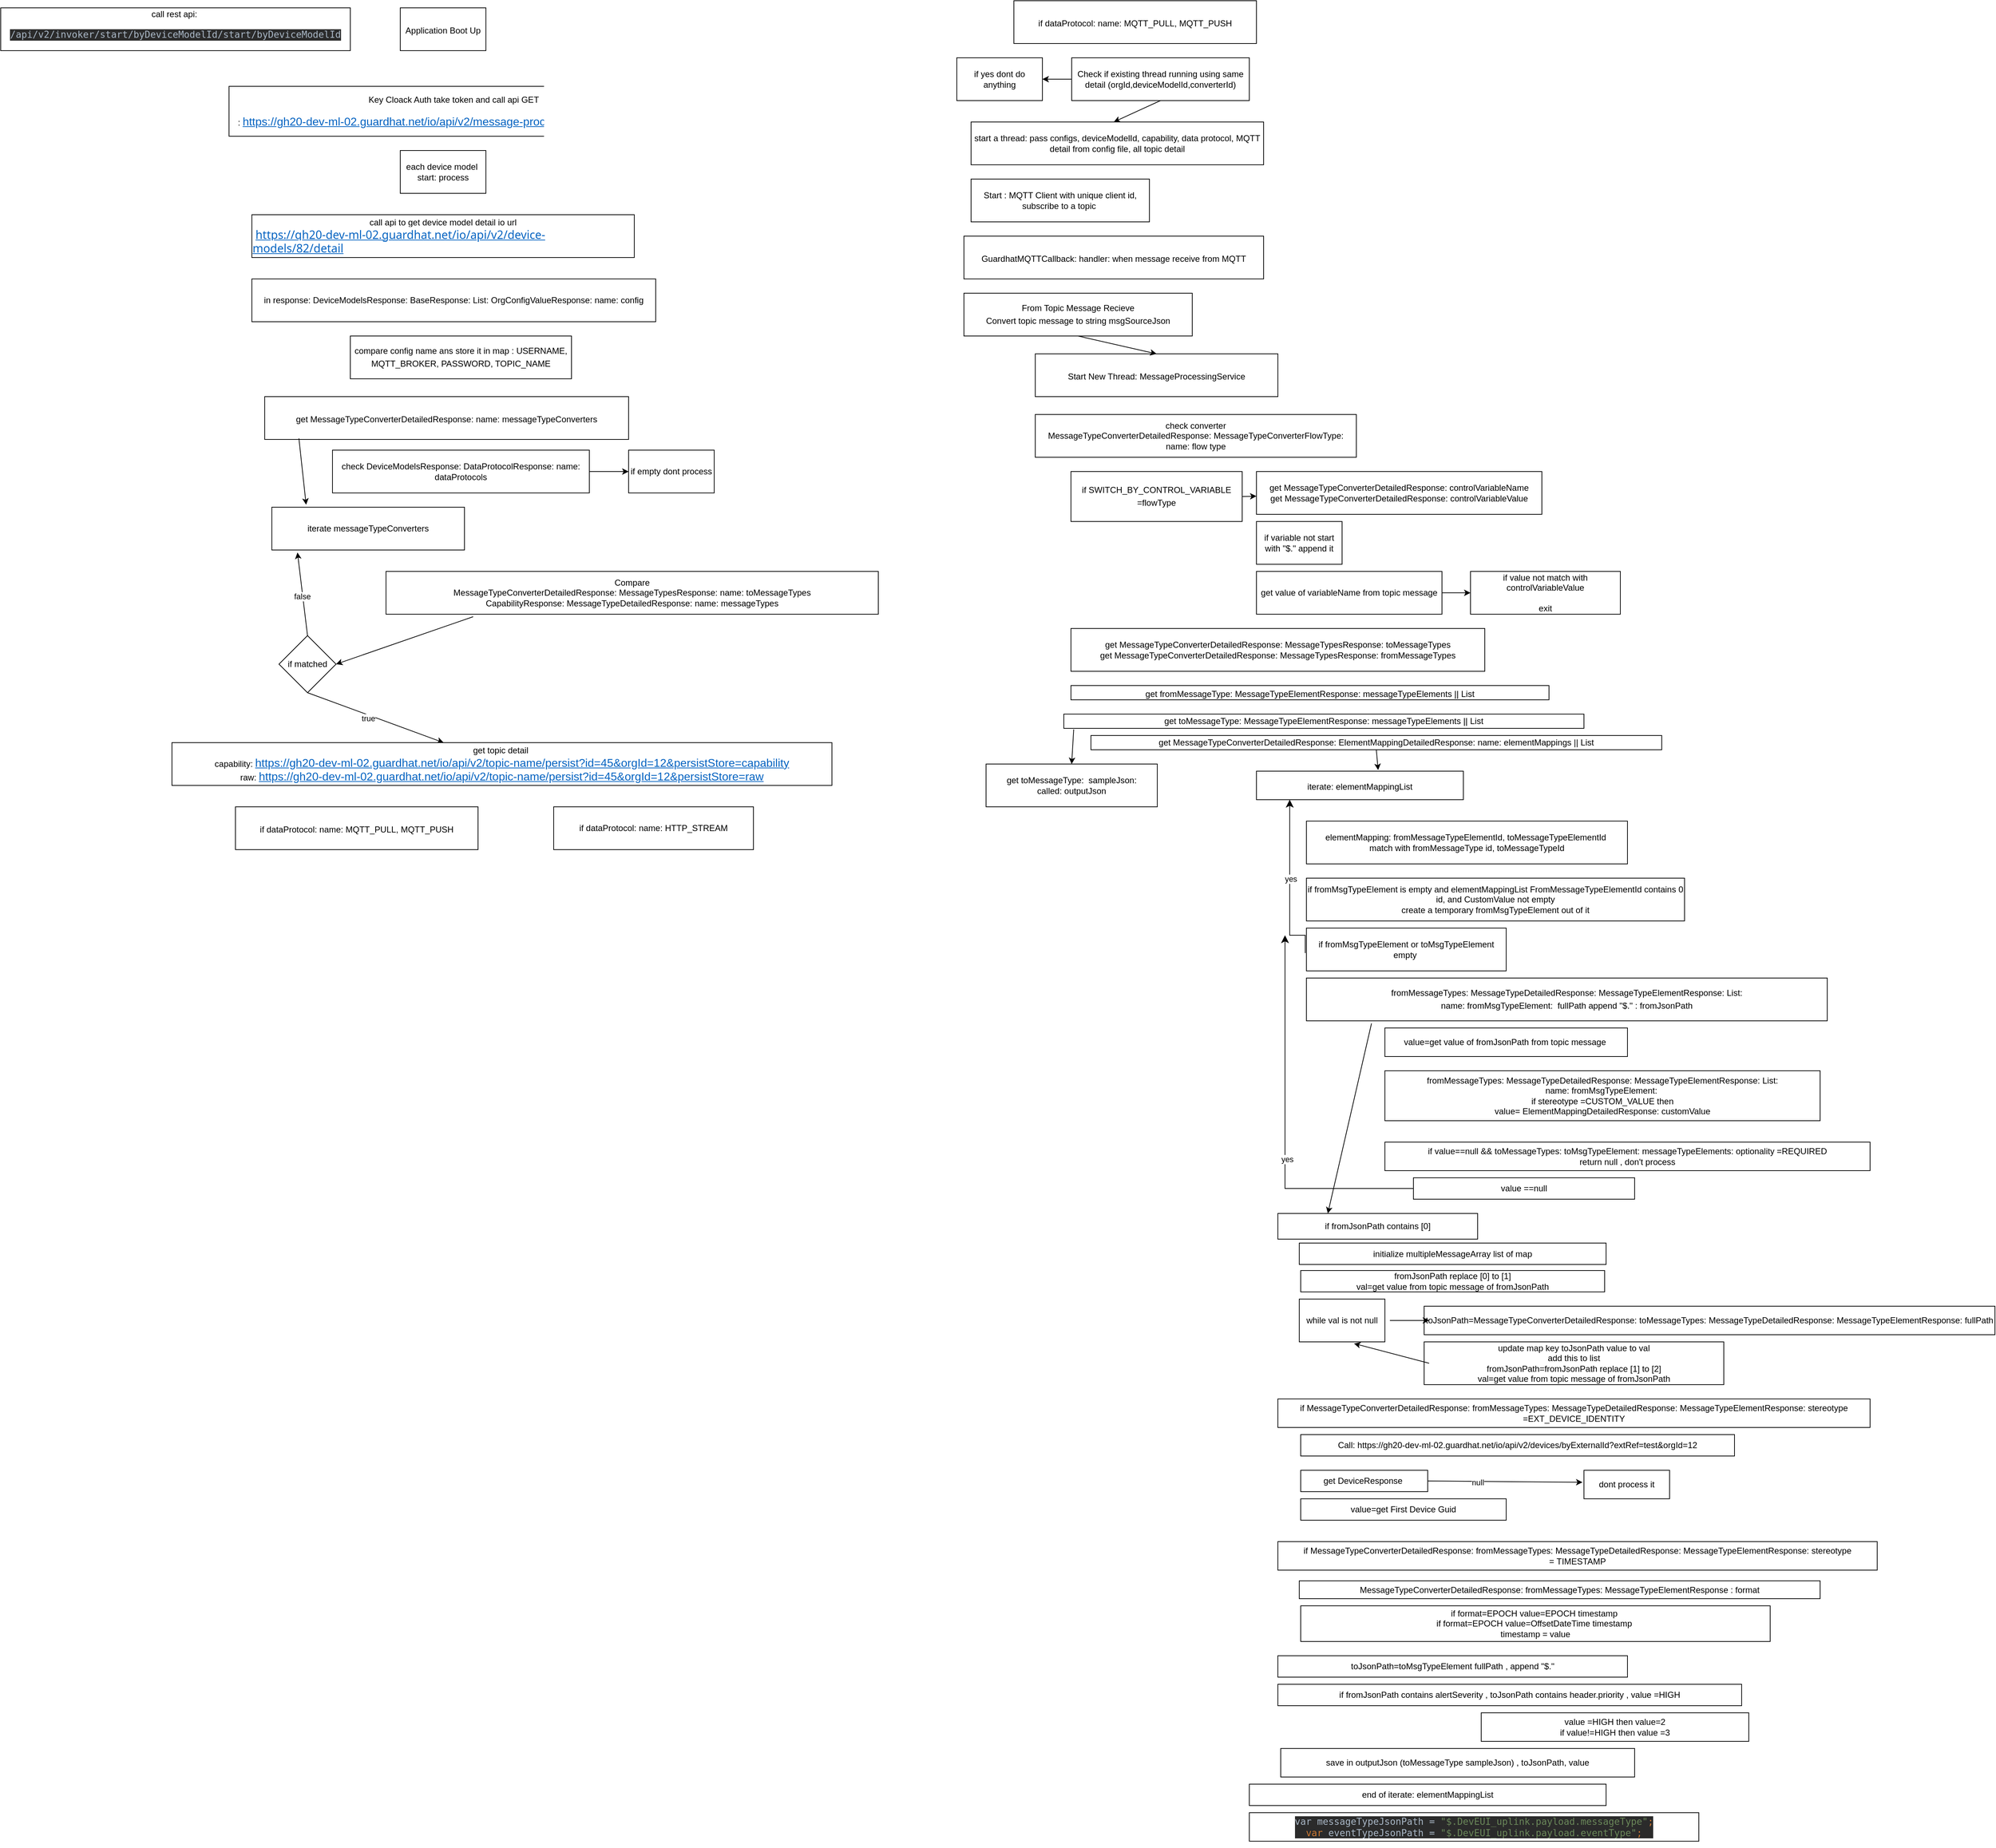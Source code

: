 <mxfile version="23.1.1" type="github">
  <diagram name="Page-1" id="rc2w1ViO4SwAH4gsUvoJ">
    <mxGraphModel dx="1739" dy="444" grid="1" gridSize="10" guides="1" tooltips="1" connect="1" arrows="1" fold="1" page="1" pageScale="1" pageWidth="827" pageHeight="1169" math="0" shadow="0">
      <root>
        <mxCell id="0" />
        <mxCell id="1" parent="0" />
        <mxCell id="ei1pIP2o1uee5ukMiUAw-1" value="Application Boot Up&lt;span style=&quot;font-size: medium; text-align: start;&quot;&gt;&lt;/span&gt;" style="rounded=0;whiteSpace=wrap;html=1;" parent="1" vertex="1">
          <mxGeometry x="300" y="10" width="120" height="60" as="geometry" />
        </mxCell>
        <mxCell id="ei1pIP2o1uee5ukMiUAw-2" value="Key Cloack Auth take token and call api GET&lt;br&gt;&lt;br&gt;: &lt;span style=&quot;text-align: start; font-size: 12pt; font-family: Calibri, sans-serif;&quot;&gt;&lt;a style=&quot;color: rgb(5, 99, 193);&quot; href=&quot;https://gh20-dev-ml-02.guardhat.net/io/api/v2/message-processing/org-device-model&quot;&gt;&lt;span lang=&quot;EN-US&quot;&gt;https://gh20-dev-ml-02.guardhat.net/io/api/v2/message-processing/org-device-model&lt;/span&gt;&lt;/a&gt;&lt;/span&gt;&lt;span style=&quot;font-size: medium; text-align: start;&quot;&gt;&lt;/span&gt;" style="rounded=0;whiteSpace=wrap;html=1;" parent="1" vertex="1">
          <mxGeometry x="60" y="120" width="630" height="70" as="geometry" />
        </mxCell>
        <mxCell id="ei1pIP2o1uee5ukMiUAw-3" value="each device model&amp;nbsp;&lt;br&gt;start: process" style="rounded=0;whiteSpace=wrap;html=1;" parent="1" vertex="1">
          <mxGeometry x="300" y="210" width="120" height="60" as="geometry" />
        </mxCell>
        <mxCell id="ei1pIP2o1uee5ukMiUAw-4" value="call api to get device model detail&amp;nbsp;io url&lt;p style=&quot;margin: 0cm; font-size: 12pt; font-family: Calibri, sans-serif; text-align: start;&quot; class=&quot;MsoNormal&quot;&gt;&lt;span style=&quot;font-family: &amp;quot;Segoe UI&amp;quot;, sans-serif; color: rgb(33, 37, 41); background: white;&quot;&gt;&amp;nbsp;&lt;/span&gt;&lt;a style=&quot;color: rgb(5, 99, 193);&quot; href=&quot;https://gh20-dev-ml-02.guardhat.net/io/api/v2/device-models/82/detail&quot;&gt;&lt;span style=&quot;font-family: &amp;quot;Segoe UI&amp;quot;, sans-serif; background: white;&quot;&gt;https://gh20-dev-ml-02.guardhat.net/io/api/v2/device-models/82/detail&lt;/span&gt;&lt;/a&gt;&lt;span style=&quot;font-family: &amp;quot;Segoe UI&amp;quot;, sans-serif; color: rgb(33, 37, 41); background: white;&quot;&gt;&lt;/span&gt;&lt;/p&gt;&lt;span style=&quot;text-align: start; font-size: 12pt; font-family: Calibri, sans-serif;&quot;&gt;&lt;/span&gt;&lt;span style=&quot;text-align: start; font-size: 12pt; font-family: Calibri, sans-serif;&quot;&gt;&lt;/span&gt;&lt;span style=&quot;font-size: medium; text-align: start;&quot;&gt;&lt;/span&gt;&lt;span style=&quot;font-size: medium; text-align: start;&quot;&gt;&lt;/span&gt;" style="rounded=0;whiteSpace=wrap;html=1;" parent="1" vertex="1">
          <mxGeometry x="92" y="300" width="536" height="60" as="geometry" />
        </mxCell>
        <mxCell id="ei1pIP2o1uee5ukMiUAw-5" value="in response:&amp;nbsp;DeviceModelsResponse:&amp;nbsp;BaseResponse: List: OrgConfigValueResponse: name: config" style="rounded=0;whiteSpace=wrap;html=1;" parent="1" vertex="1">
          <mxGeometry x="92" y="390" width="566" height="60" as="geometry" />
        </mxCell>
        <mxCell id="ei1pIP2o1uee5ukMiUAw-6" value="compare config name ans store it in map :&amp;nbsp;USERNAME, MQTT_BROKER, PASSWORD, TOPIC_NAME&lt;span style=&quot;font-size: medium; text-align: start;&quot;&gt;&lt;/span&gt;" style="rounded=0;whiteSpace=wrap;html=1;" parent="1" vertex="1">
          <mxGeometry x="230" y="470" width="310" height="60" as="geometry" />
        </mxCell>
        <mxCell id="ei1pIP2o1uee5ukMiUAw-7" value="get&amp;nbsp;MessageTypeConverterDetailedResponse: name: messageTypeConverters&lt;span style=&quot;font-size: medium; text-align: start;&quot;&gt;&lt;/span&gt;" style="rounded=0;whiteSpace=wrap;html=1;" parent="1" vertex="1">
          <mxGeometry x="110" y="555" width="510" height="60" as="geometry" />
        </mxCell>
        <mxCell id="ei1pIP2o1uee5ukMiUAw-8" value="check&amp;nbsp;DeviceModelsResponse:&amp;nbsp;DataProtocolResponse: name: dataProtocols" style="rounded=0;whiteSpace=wrap;html=1;" parent="1" vertex="1">
          <mxGeometry x="205" y="630" width="360" height="60" as="geometry" />
        </mxCell>
        <mxCell id="ei1pIP2o1uee5ukMiUAw-9" value="if empty dont process" style="rounded=0;whiteSpace=wrap;html=1;" parent="1" vertex="1">
          <mxGeometry x="620" y="630" width="120" height="60" as="geometry" />
        </mxCell>
        <mxCell id="ei1pIP2o1uee5ukMiUAw-10" value="" style="endArrow=classic;html=1;rounded=0;exitX=1;exitY=0.5;exitDx=0;exitDy=0;" parent="1" source="ei1pIP2o1uee5ukMiUAw-8" target="ei1pIP2o1uee5ukMiUAw-9" edge="1">
          <mxGeometry width="50" height="50" relative="1" as="geometry">
            <mxPoint x="390" y="700" as="sourcePoint" />
            <mxPoint x="440" y="650" as="targetPoint" />
          </mxGeometry>
        </mxCell>
        <mxCell id="ei1pIP2o1uee5ukMiUAw-11" value="iterate messageTypeConverters" style="rounded=0;whiteSpace=wrap;html=1;" parent="1" vertex="1">
          <mxGeometry x="120" y="710" width="270" height="60" as="geometry" />
        </mxCell>
        <mxCell id="ei1pIP2o1uee5ukMiUAw-12" value="" style="endArrow=classic;html=1;rounded=0;entryX=0.178;entryY=-0.058;entryDx=0;entryDy=0;exitX=0.094;exitY=0.975;exitDx=0;exitDy=0;entryPerimeter=0;exitPerimeter=0;" parent="1" source="ei1pIP2o1uee5ukMiUAw-7" target="ei1pIP2o1uee5ukMiUAw-11" edge="1">
          <mxGeometry width="50" height="50" relative="1" as="geometry">
            <mxPoint x="390" y="840" as="sourcePoint" />
            <mxPoint x="440" y="790" as="targetPoint" />
            <Array as="points" />
          </mxGeometry>
        </mxCell>
        <mxCell id="ei1pIP2o1uee5ukMiUAw-13" value="Compare &lt;br&gt;MessageTypeConverterDetailedResponse:&amp;nbsp;MessageTypesResponse: name: toMessageTypes&lt;br&gt;CapabilityResponse:&amp;nbsp;MessageTypeDetailedResponse: name:&amp;nbsp;messageTypes" style="rounded=0;whiteSpace=wrap;html=1;" parent="1" vertex="1">
          <mxGeometry x="280" y="800" width="690" height="60" as="geometry" />
        </mxCell>
        <mxCell id="ei1pIP2o1uee5ukMiUAw-16" value="if matched" style="rhombus;whiteSpace=wrap;html=1;" parent="1" vertex="1">
          <mxGeometry x="130" y="890" width="80" height="80" as="geometry" />
        </mxCell>
        <mxCell id="ei1pIP2o1uee5ukMiUAw-17" value="" style="endArrow=classic;html=1;rounded=0;entryX=1;entryY=0.5;entryDx=0;entryDy=0;exitX=0.177;exitY=1.058;exitDx=0;exitDy=0;exitPerimeter=0;" parent="1" source="ei1pIP2o1uee5ukMiUAw-13" target="ei1pIP2o1uee5ukMiUAw-16" edge="1">
          <mxGeometry width="50" height="50" relative="1" as="geometry">
            <mxPoint x="390" y="980" as="sourcePoint" />
            <mxPoint x="440" y="930" as="targetPoint" />
          </mxGeometry>
        </mxCell>
        <mxCell id="ei1pIP2o1uee5ukMiUAw-18" value="" style="endArrow=classic;html=1;rounded=0;exitX=0.5;exitY=1;exitDx=0;exitDy=0;" parent="1" source="ei1pIP2o1uee5ukMiUAw-16" target="ei1pIP2o1uee5ukMiUAw-22" edge="1">
          <mxGeometry width="50" height="50" relative="1" as="geometry">
            <mxPoint x="390" y="980" as="sourcePoint" />
            <mxPoint x="320" y="990" as="targetPoint" />
          </mxGeometry>
        </mxCell>
        <mxCell id="ei1pIP2o1uee5ukMiUAw-21" value="true" style="edgeLabel;html=1;align=center;verticalAlign=middle;resizable=0;points=[];" parent="ei1pIP2o1uee5ukMiUAw-18" vertex="1" connectable="0">
          <mxGeometry x="-0.1" y="-4" relative="1" as="geometry">
            <mxPoint as="offset" />
          </mxGeometry>
        </mxCell>
        <mxCell id="ei1pIP2o1uee5ukMiUAw-19" value="" style="endArrow=classic;html=1;rounded=0;entryX=0.133;entryY=1.058;entryDx=0;entryDy=0;entryPerimeter=0;exitX=0.5;exitY=0;exitDx=0;exitDy=0;" parent="1" source="ei1pIP2o1uee5ukMiUAw-16" target="ei1pIP2o1uee5ukMiUAw-11" edge="1">
          <mxGeometry width="50" height="50" relative="1" as="geometry">
            <mxPoint x="170" y="880" as="sourcePoint" />
            <mxPoint x="440" y="930" as="targetPoint" />
          </mxGeometry>
        </mxCell>
        <mxCell id="ei1pIP2o1uee5ukMiUAw-20" value="false&amp;nbsp;" style="edgeLabel;html=1;align=center;verticalAlign=middle;resizable=0;points=[];" parent="ei1pIP2o1uee5ukMiUAw-19" vertex="1" connectable="0">
          <mxGeometry x="-0.047" relative="1" as="geometry">
            <mxPoint as="offset" />
          </mxGeometry>
        </mxCell>
        <mxCell id="ei1pIP2o1uee5ukMiUAw-22" value="get topic detail&amp;nbsp;&lt;br&gt;capability:&amp;nbsp;&lt;a style=&quot;font-family: Calibri, sans-serif; font-size: 12pt; text-align: start; background-color: initial; color: rgb(5, 99, 193);&quot; href=&quot;https://gh20-dev-ml-02.guardhat.net/io/api/v2/topic-name/persist?id=45&amp;amp;orgId=12&amp;amp;persistStore=capability&quot;&gt;https://gh20-dev-ml-02.guardhat.net/io/api/v2/topic-name/persist?id=45&amp;amp;orgId=12&amp;amp;persistStore=capability&lt;/a&gt;&lt;p style=&quot;margin: 0cm; font-size: 12pt; font-family: Calibri, sans-serif; text-align: start;&quot; class=&quot;MsoNormal&quot;&gt;&lt;span style=&quot;font-family: &amp;quot;Segoe UI&amp;quot;, sans-serif; color: rgb(33, 37, 41); background: white;&quot;&gt;&lt;/span&gt;&lt;/p&gt;raw:&amp;nbsp;&lt;a style=&quot;font-family: Calibri, sans-serif; font-size: 12pt; text-align: start; background-color: initial; color: rgb(5, 99, 193);&quot; href=&quot;https://gh20-dev-ml-02.guardhat.net/io/api/v2/topic-name/persist?id=45&amp;amp;orgId=12&amp;amp;persistStore=raw&quot;&gt;https://gh20-dev-ml-02.guardhat.net/io/api/v2/topic-name/persist?id=45&amp;amp;orgId=12&amp;amp;persistStore=raw&lt;/a&gt;&lt;p style=&quot;margin: 0cm; font-size: 12pt; font-family: Calibri, sans-serif; text-align: start;&quot; class=&quot;MsoNormal&quot;&gt;&lt;span style=&quot;font-family: &amp;quot;Segoe UI&amp;quot;, sans-serif; color: rgb(33, 37, 41); background: white;&quot;&gt;&lt;/span&gt;&lt;/p&gt;&lt;p style=&quot;margin: 0cm; font-size: 12pt; font-family: Calibri, sans-serif; text-align: start;&quot; class=&quot;MsoNormal&quot;&gt;&lt;span style=&quot;font-family: &amp;quot;Segoe UI&amp;quot;, sans-serif; color: rgb(33, 37, 41); background: white;&quot;&gt;&lt;/span&gt;&lt;/p&gt;" style="rounded=0;whiteSpace=wrap;html=1;" parent="1" vertex="1">
          <mxGeometry x="-20" y="1040" width="925" height="60" as="geometry" />
        </mxCell>
        <mxCell id="ei1pIP2o1uee5ukMiUAw-23" value="if&amp;nbsp;dataProtocol: name:&amp;nbsp;&lt;span style=&quot;font-size: medium; text-align: start;&quot;&gt;&lt;/span&gt;MQTT_PULL, MQTT_PUSH" style="rounded=0;whiteSpace=wrap;html=1;" parent="1" vertex="1">
          <mxGeometry x="69" y="1130" width="340" height="60" as="geometry" />
        </mxCell>
        <mxCell id="ei1pIP2o1uee5ukMiUAw-24" value="if&amp;nbsp;dataProtocol: name: HTTP_STREAM" style="rounded=0;whiteSpace=wrap;html=1;" parent="1" vertex="1">
          <mxGeometry x="515" y="1130" width="280" height="60" as="geometry" />
        </mxCell>
        <mxCell id="ei1pIP2o1uee5ukMiUAw-25" value="if&amp;nbsp;dataProtocol: name:&amp;nbsp;&lt;span style=&quot;font-size: medium; text-align: start;&quot;&gt;&lt;/span&gt;MQTT_PULL, MQTT_PUSH" style="rounded=0;whiteSpace=wrap;html=1;" parent="1" vertex="1">
          <mxGeometry x="1160" width="340" height="60" as="geometry" />
        </mxCell>
        <mxCell id="ei1pIP2o1uee5ukMiUAw-26" value="Check if existing thread running using same detail (orgId,deviceModelId,converterId)" style="rounded=0;whiteSpace=wrap;html=1;" parent="1" vertex="1">
          <mxGeometry x="1241" y="80" width="249" height="60" as="geometry" />
        </mxCell>
        <mxCell id="ei1pIP2o1uee5ukMiUAw-27" value="if yes dont do anything" style="rounded=0;whiteSpace=wrap;html=1;" parent="1" vertex="1">
          <mxGeometry x="1080" y="80" width="120" height="60" as="geometry" />
        </mxCell>
        <mxCell id="ei1pIP2o1uee5ukMiUAw-28" value="" style="endArrow=classic;html=1;rounded=0;entryX=1;entryY=0.5;entryDx=0;entryDy=0;" parent="1" source="ei1pIP2o1uee5ukMiUAw-26" target="ei1pIP2o1uee5ukMiUAw-27" edge="1">
          <mxGeometry width="50" height="50" relative="1" as="geometry">
            <mxPoint x="1040" y="230" as="sourcePoint" />
            <mxPoint x="1090" y="180" as="targetPoint" />
          </mxGeometry>
        </mxCell>
        <mxCell id="ei1pIP2o1uee5ukMiUAw-29" value="" style="endArrow=classic;html=1;rounded=0;exitX=0.5;exitY=1;exitDx=0;exitDy=0;" parent="1" source="ei1pIP2o1uee5ukMiUAw-26" edge="1">
          <mxGeometry width="50" height="50" relative="1" as="geometry">
            <mxPoint x="1040" y="230" as="sourcePoint" />
            <mxPoint x="1300" y="170" as="targetPoint" />
          </mxGeometry>
        </mxCell>
        <mxCell id="ei1pIP2o1uee5ukMiUAw-30" value="start a thread: pass configs, deviceModelId, capability, data protocol, MQTT detail from config file, all topic detail" style="rounded=0;whiteSpace=wrap;html=1;" parent="1" vertex="1">
          <mxGeometry x="1100" y="170" width="410" height="60" as="geometry" />
        </mxCell>
        <mxCell id="ei1pIP2o1uee5ukMiUAw-31" value="Start : MQTT Client with unique client id, subscribe to a topic&amp;nbsp;" style="rounded=0;whiteSpace=wrap;html=1;" parent="1" vertex="1">
          <mxGeometry x="1100" y="250" width="250" height="60" as="geometry" />
        </mxCell>
        <mxCell id="ei1pIP2o1uee5ukMiUAw-32" value="GuardhatMQTTCallback: handler: when message receive from MQTT&lt;span style=&quot;font-size: medium; text-align: start;&quot;&gt;&lt;/span&gt;" style="rounded=0;whiteSpace=wrap;html=1;" parent="1" vertex="1">
          <mxGeometry x="1090" y="330" width="420" height="60" as="geometry" />
        </mxCell>
        <mxCell id="ei1pIP2o1uee5ukMiUAw-33" value="From Topic Message Recieve&lt;br&gt;Convert topic message to string msgSourceJson&lt;span style=&quot;font-size: medium; text-align: start;&quot;&gt;&lt;/span&gt;" style="rounded=0;whiteSpace=wrap;html=1;" parent="1" vertex="1">
          <mxGeometry x="1090" y="410" width="320" height="60" as="geometry" />
        </mxCell>
        <mxCell id="ei1pIP2o1uee5ukMiUAw-34" value="Start New Thread:&amp;nbsp;MessageProcessingService&lt;span style=&quot;font-size: medium; text-align: start;&quot;&gt;&lt;/span&gt;" style="rounded=0;whiteSpace=wrap;html=1;" parent="1" vertex="1">
          <mxGeometry x="1190" y="495" width="340" height="60" as="geometry" />
        </mxCell>
        <mxCell id="ei1pIP2o1uee5ukMiUAw-35" value="" style="endArrow=classic;html=1;rounded=0;entryX=0.5;entryY=0;entryDx=0;entryDy=0;exitX=0.5;exitY=1;exitDx=0;exitDy=0;" parent="1" source="ei1pIP2o1uee5ukMiUAw-33" target="ei1pIP2o1uee5ukMiUAw-34" edge="1">
          <mxGeometry width="50" height="50" relative="1" as="geometry">
            <mxPoint x="1040" y="490" as="sourcePoint" />
            <mxPoint x="1090" y="440" as="targetPoint" />
          </mxGeometry>
        </mxCell>
        <mxCell id="ei1pIP2o1uee5ukMiUAw-36" value="check converter&lt;br&gt;MessageTypeConverterDetailedResponse:&amp;nbsp;MessageTypeConverterFlowType: name: flow type" style="rounded=0;whiteSpace=wrap;html=1;" parent="1" vertex="1">
          <mxGeometry x="1190" y="580" width="450" height="60" as="geometry" />
        </mxCell>
        <mxCell id="ei1pIP2o1uee5ukMiUAw-37" value="if&amp;nbsp;SWITCH_BY_CONTROL_VARIABLE&lt;br&gt;=flowType&lt;span style=&quot;font-size: medium; text-align: start;&quot;&gt;&lt;/span&gt;" style="rounded=0;whiteSpace=wrap;html=1;" parent="1" vertex="1">
          <mxGeometry x="1240" y="660" width="240" height="70" as="geometry" />
        </mxCell>
        <mxCell id="ei1pIP2o1uee5ukMiUAw-38" value="get MessageTypeConverterDetailedResponse:&amp;nbsp;controlVariableName&lt;br&gt;get MessageTypeConverterDetailedResponse:&amp;nbsp;controlVariableValue" style="rounded=0;whiteSpace=wrap;html=1;" parent="1" vertex="1">
          <mxGeometry x="1500" y="660" width="400" height="60" as="geometry" />
        </mxCell>
        <mxCell id="ei1pIP2o1uee5ukMiUAw-39" value="if variable not start with &quot;$.&quot; append it" style="rounded=0;whiteSpace=wrap;html=1;" parent="1" vertex="1">
          <mxGeometry x="1500" y="730" width="120" height="60" as="geometry" />
        </mxCell>
        <mxCell id="ei1pIP2o1uee5ukMiUAw-40" value="get value of&amp;nbsp;variableName from topic message" style="rounded=0;whiteSpace=wrap;html=1;" parent="1" vertex="1">
          <mxGeometry x="1500" y="800" width="260" height="60" as="geometry" />
        </mxCell>
        <mxCell id="ei1pIP2o1uee5ukMiUAw-41" value="if value not match with controlVariableValue&lt;br&gt;&lt;br&gt;exit" style="rounded=0;whiteSpace=wrap;html=1;" parent="1" vertex="1">
          <mxGeometry x="1800" y="800" width="210" height="60" as="geometry" />
        </mxCell>
        <mxCell id="ei1pIP2o1uee5ukMiUAw-42" value="" style="endArrow=classic;html=1;rounded=0;entryX=0;entryY=0.5;entryDx=0;entryDy=0;" parent="1" target="ei1pIP2o1uee5ukMiUAw-41" edge="1">
          <mxGeometry width="50" height="50" relative="1" as="geometry">
            <mxPoint x="1760" y="830" as="sourcePoint" />
            <mxPoint x="1400" y="780" as="targetPoint" />
          </mxGeometry>
        </mxCell>
        <mxCell id="ei1pIP2o1uee5ukMiUAw-43" value="get&amp;nbsp;MessageTypeConverterDetailedResponse:&amp;nbsp;MessageTypesResponse:&amp;nbsp;toMessageTypes&lt;br&gt;get&amp;nbsp;MessageTypeConverterDetailedResponse:&amp;nbsp;MessageTypesResponse: fromMessageTypes" style="rounded=0;whiteSpace=wrap;html=1;" parent="1" vertex="1">
          <mxGeometry x="1240" y="880" width="580" height="60" as="geometry" />
        </mxCell>
        <mxCell id="ei1pIP2o1uee5ukMiUAw-44" value="" style="endArrow=classic;html=1;rounded=0;exitX=1;exitY=0.5;exitDx=0;exitDy=0;" parent="1" source="ei1pIP2o1uee5ukMiUAw-37" target="ei1pIP2o1uee5ukMiUAw-38" edge="1">
          <mxGeometry width="50" height="50" relative="1" as="geometry">
            <mxPoint x="1350" y="830" as="sourcePoint" />
            <mxPoint x="1400" y="780" as="targetPoint" />
          </mxGeometry>
        </mxCell>
        <mxCell id="ei1pIP2o1uee5ukMiUAw-45" value="get&amp;nbsp;fromMessageType:&amp;nbsp;&lt;span style=&quot;font-size: medium; text-align: start;&quot;&gt;&lt;/span&gt;MessageTypeElementResponse:&amp;nbsp;messageTypeElements || List" style="rounded=0;whiteSpace=wrap;html=1;" parent="1" vertex="1">
          <mxGeometry x="1240" y="960" width="670" height="20" as="geometry" />
        </mxCell>
        <mxCell id="ei1pIP2o1uee5ukMiUAw-46" value="get toMessageType:&amp;nbsp;MessageTypeElementResponse:&amp;nbsp;messageTypeElements || List" style="rounded=0;whiteSpace=wrap;html=1;" parent="1" vertex="1">
          <mxGeometry x="1230" y="1000" width="729" height="20" as="geometry" />
        </mxCell>
        <mxCell id="ei1pIP2o1uee5ukMiUAw-47" value="get&amp;nbsp;MessageTypeConverterDetailedResponse:&amp;nbsp;ElementMappingDetailedResponse: name:&amp;nbsp;elementMappings || List" style="rounded=0;whiteSpace=wrap;html=1;" parent="1" vertex="1">
          <mxGeometry x="1268" y="1030" width="800" height="20" as="geometry" />
        </mxCell>
        <mxCell id="ei1pIP2o1uee5ukMiUAw-48" value="get toMessageType:&amp;nbsp;&amp;nbsp;sampleJson: called:&amp;nbsp;outputJson" style="rounded=0;whiteSpace=wrap;html=1;" parent="1" vertex="1">
          <mxGeometry x="1121" y="1070" width="240" height="60" as="geometry" />
        </mxCell>
        <mxCell id="ei1pIP2o1uee5ukMiUAw-49" value="" style="endArrow=classic;html=1;rounded=0;entryX=0.5;entryY=0;entryDx=0;entryDy=0;exitX=0.019;exitY=1.075;exitDx=0;exitDy=0;exitPerimeter=0;" parent="1" source="ei1pIP2o1uee5ukMiUAw-46" target="ei1pIP2o1uee5ukMiUAw-48" edge="1">
          <mxGeometry width="50" height="50" relative="1" as="geometry">
            <mxPoint x="1350" y="1030" as="sourcePoint" />
            <mxPoint x="1400" y="980" as="targetPoint" />
          </mxGeometry>
        </mxCell>
        <mxCell id="ei1pIP2o1uee5ukMiUAw-50" value="iterate:&amp;nbsp;elementMappingList&lt;span style=&quot;font-size: medium; text-align: start;&quot;&gt;&lt;/span&gt;" style="rounded=0;whiteSpace=wrap;html=1;" parent="1" vertex="1">
          <mxGeometry x="1500" y="1080" width="290" height="40" as="geometry" />
        </mxCell>
        <mxCell id="ei1pIP2o1uee5ukMiUAw-51" value="" style="endArrow=classic;html=1;rounded=0;entryX=0.588;entryY=-0.037;entryDx=0;entryDy=0;entryPerimeter=0;exitX=0.5;exitY=1;exitDx=0;exitDy=0;" parent="1" source="ei1pIP2o1uee5ukMiUAw-47" target="ei1pIP2o1uee5ukMiUAw-50" edge="1">
          <mxGeometry width="50" height="50" relative="1" as="geometry">
            <mxPoint x="1350" y="1090" as="sourcePoint" />
            <mxPoint x="1400" y="1040" as="targetPoint" />
          </mxGeometry>
        </mxCell>
        <mxCell id="ei1pIP2o1uee5ukMiUAw-53" value="elementMapping:&amp;nbsp;fromMessageTypeElementId,&amp;nbsp;toMessageTypeElementId&amp;nbsp;&lt;br&gt;match with fromMessageType id, toMessageTypeId" style="rounded=0;whiteSpace=wrap;html=1;" parent="1" vertex="1">
          <mxGeometry x="1570" y="1150" width="450" height="60" as="geometry" />
        </mxCell>
        <mxCell id="ei1pIP2o1uee5ukMiUAw-54" value="if&amp;nbsp;fromMsgTypeElement is empty and elementMappingList&amp;nbsp;FromMessageTypeElementId contains 0 id, and&amp;nbsp;CustomValue not empty&lt;br&gt;create a temporary&amp;nbsp;fromMsgTypeElement out of it" style="rounded=0;whiteSpace=wrap;html=1;" parent="1" vertex="1">
          <mxGeometry x="1570" y="1230" width="530" height="60" as="geometry" />
        </mxCell>
        <mxCell id="ei1pIP2o1uee5ukMiUAw-55" value="if&amp;nbsp;fromMsgTypeElement or&amp;nbsp;toMsgTypeElement empty&amp;nbsp;" style="rounded=0;whiteSpace=wrap;html=1;" parent="1" vertex="1">
          <mxGeometry x="1570" y="1300" width="280" height="60" as="geometry" />
        </mxCell>
        <mxCell id="ei1pIP2o1uee5ukMiUAw-58" value="" style="edgeStyle=elbowEdgeStyle;elbow=vertical;endArrow=classic;html=1;curved=0;rounded=0;endSize=8;startSize=8;entryX=0.609;entryY=1.004;entryDx=0;entryDy=0;entryPerimeter=0;exitX=-0.006;exitY=0.583;exitDx=0;exitDy=0;exitPerimeter=0;" parent="1" source="ei1pIP2o1uee5ukMiUAw-55" edge="1">
          <mxGeometry width="50" height="50" relative="1" as="geometry">
            <mxPoint x="1440" y="1330" as="sourcePoint" />
            <mxPoint x="1546.61" y="1120.0" as="targetPoint" />
            <Array as="points">
              <mxPoint x="1440" y="1310" />
            </Array>
          </mxGeometry>
        </mxCell>
        <mxCell id="ei1pIP2o1uee5ukMiUAw-59" value="yes" style="edgeLabel;html=1;align=center;verticalAlign=middle;resizable=0;points=[];" parent="ei1pIP2o1uee5ukMiUAw-58" vertex="1" connectable="0">
          <mxGeometry x="0.06" y="-1" relative="1" as="geometry">
            <mxPoint as="offset" />
          </mxGeometry>
        </mxCell>
        <mxCell id="ei1pIP2o1uee5ukMiUAw-60" value="call rest api:&amp;nbsp;&lt;br&gt;&lt;pre style=&quot;background-color:#2b2b2b;color:#a9b7c6;font-family:&#39;JetBrains Mono&#39;,monospace;font-size:9.8pt;&quot;&gt;/api/v2/invoker/start/byDeviceModelId/start/byDeviceModelId&lt;/pre&gt;" style="rounded=0;whiteSpace=wrap;html=1;" parent="1" vertex="1">
          <mxGeometry x="-260" y="10" width="490" height="60" as="geometry" />
        </mxCell>
        <mxCell id="ei1pIP2o1uee5ukMiUAw-61" value="fromMessageTypes:&amp;nbsp;MessageTypeDetailedResponse:&amp;nbsp;MessageTypeElementResponse: List:&lt;br&gt;name: fromMsgTypeElement:&amp;nbsp;&amp;nbsp;fullPath append&amp;nbsp;&quot;$.&quot; :&amp;nbsp;&lt;span style=&quot;font-size: medium; text-align: start;&quot;&gt;&lt;/span&gt;fromJsonPath" style="rounded=0;whiteSpace=wrap;html=1;" parent="1" vertex="1">
          <mxGeometry x="1570" y="1370" width="730" height="60" as="geometry" />
        </mxCell>
        <mxCell id="ei1pIP2o1uee5ukMiUAw-62" value="value=get value of fromJsonPath from topic message&amp;nbsp;" style="rounded=0;whiteSpace=wrap;html=1;" parent="1" vertex="1">
          <mxGeometry x="1680" y="1440" width="340" height="40" as="geometry" />
        </mxCell>
        <mxCell id="ei1pIP2o1uee5ukMiUAw-63" value="fromMessageTypes:&amp;nbsp;MessageTypeDetailedResponse:&amp;nbsp;MessageTypeElementResponse: List:&lt;br&gt;name: fromMsgTypeElement:&amp;nbsp; &lt;br&gt;if stereotype&lt;span style=&quot;background-color: initial;&quot;&gt;&amp;nbsp;=&lt;/span&gt;CUSTOM_VALUE then &lt;br&gt;value=&amp;nbsp;ElementMappingDetailedResponse:&amp;nbsp;customValue" style="rounded=0;whiteSpace=wrap;html=1;" parent="1" vertex="1">
          <mxGeometry x="1680" y="1500" width="610" height="70" as="geometry" />
        </mxCell>
        <mxCell id="ei1pIP2o1uee5ukMiUAw-64" value="if value==null &amp;amp;&amp;amp;&amp;nbsp;toMessageTypes:&amp;nbsp;toMsgTypeElement:&amp;nbsp;messageTypeElements:&amp;nbsp;optionality =REQUIRED&lt;br&gt;return null , don&#39;t process&lt;br&gt;&lt;span style=&quot;font-size: medium; text-align: start;&quot;&gt;&lt;/span&gt;" style="rounded=0;whiteSpace=wrap;html=1;" parent="1" vertex="1">
          <mxGeometry x="1680" y="1600" width="680" height="40" as="geometry" />
        </mxCell>
        <mxCell id="ei1pIP2o1uee5ukMiUAw-65" value="value ==null" style="rounded=0;whiteSpace=wrap;html=1;" parent="1" vertex="1">
          <mxGeometry x="1720" y="1650" width="310" height="30" as="geometry" />
        </mxCell>
        <mxCell id="ei1pIP2o1uee5ukMiUAw-68" value="" style="edgeStyle=segmentEdgeStyle;endArrow=classic;html=1;curved=0;rounded=0;endSize=8;startSize=8;exitX=0;exitY=0.5;exitDx=0;exitDy=0;" parent="1" source="ei1pIP2o1uee5ukMiUAw-65" edge="1">
          <mxGeometry width="50" height="50" relative="1" as="geometry">
            <mxPoint x="1690" y="1670" as="sourcePoint" />
            <mxPoint x="1540" y="1310" as="targetPoint" />
          </mxGeometry>
        </mxCell>
        <mxCell id="ei1pIP2o1uee5ukMiUAw-69" value="yes&lt;br&gt;" style="edgeLabel;html=1;align=center;verticalAlign=middle;resizable=0;points=[];" parent="ei1pIP2o1uee5ukMiUAw-68" vertex="1" connectable="0">
          <mxGeometry x="-0.174" y="-3" relative="1" as="geometry">
            <mxPoint as="offset" />
          </mxGeometry>
        </mxCell>
        <mxCell id="ei1pIP2o1uee5ukMiUAw-70" value="if&amp;nbsp;fromJsonPath contains [0]" style="rounded=0;whiteSpace=wrap;html=1;" parent="1" vertex="1">
          <mxGeometry x="1530" y="1700" width="280" height="36" as="geometry" />
        </mxCell>
        <mxCell id="ei1pIP2o1uee5ukMiUAw-71" value="" style="endArrow=classic;html=1;rounded=0;entryX=0.25;entryY=0;entryDx=0;entryDy=0;exitX=0.125;exitY=1.061;exitDx=0;exitDy=0;exitPerimeter=0;" parent="1" source="ei1pIP2o1uee5ukMiUAw-61" target="ei1pIP2o1uee5ukMiUAw-70" edge="1">
          <mxGeometry width="50" height="50" relative="1" as="geometry">
            <mxPoint x="1790" y="1630" as="sourcePoint" />
            <mxPoint x="1840" y="1580" as="targetPoint" />
          </mxGeometry>
        </mxCell>
        <mxCell id="ei1pIP2o1uee5ukMiUAw-72" value="initialize&amp;nbsp;multipleMessageArray list of map" style="rounded=0;whiteSpace=wrap;html=1;" parent="1" vertex="1">
          <mxGeometry x="1560" y="1741.5" width="430" height="30" as="geometry" />
        </mxCell>
        <mxCell id="ei1pIP2o1uee5ukMiUAw-73" value="fromJsonPath replace [0] to [1]&lt;br&gt;val=get value from topic message of fromJsonPath" style="rounded=0;whiteSpace=wrap;html=1;" parent="1" vertex="1">
          <mxGeometry x="1562" y="1780" width="426" height="30" as="geometry" />
        </mxCell>
        <mxCell id="ei1pIP2o1uee5ukMiUAw-74" value="while val is not null" style="rounded=0;whiteSpace=wrap;html=1;" parent="1" vertex="1">
          <mxGeometry x="1560" y="1820" width="120" height="60" as="geometry" />
        </mxCell>
        <mxCell id="ei1pIP2o1uee5ukMiUAw-75" value="toJsonPath=MessageTypeConverterDetailedResponse:&amp;nbsp;toMessageTypes:&amp;nbsp;MessageTypeDetailedResponse:&amp;nbsp;MessageTypeElementResponse: fullPath" style="rounded=0;whiteSpace=wrap;html=1;" parent="1" vertex="1">
          <mxGeometry x="1735" y="1830" width="800" height="40" as="geometry" />
        </mxCell>
        <mxCell id="ei1pIP2o1uee5ukMiUAw-76" value="update map key toJsonPath value to val&lt;br&gt;add this to list&lt;br&gt;fromJsonPath=fromJsonPath replace [1] to [2]&lt;br&gt;val=get value from topic message of fromJsonPath" style="rounded=0;whiteSpace=wrap;html=1;" parent="1" vertex="1">
          <mxGeometry x="1735" y="1880" width="420" height="60" as="geometry" />
        </mxCell>
        <mxCell id="ei1pIP2o1uee5ukMiUAw-77" value="" style="endArrow=classic;html=1;rounded=0;entryX=0.581;entryY=1.039;entryDx=0;entryDy=0;entryPerimeter=0;exitX=0;exitY=0.5;exitDx=0;exitDy=0;" parent="1" edge="1">
          <mxGeometry width="50" height="50" relative="1" as="geometry">
            <mxPoint x="1742.0" y="1910" as="sourcePoint" />
            <mxPoint x="1636.72" y="1882.34" as="targetPoint" />
          </mxGeometry>
        </mxCell>
        <mxCell id="ei1pIP2o1uee5ukMiUAw-78" value="" style="endArrow=classic;html=1;rounded=0;entryX=0;entryY=0.5;entryDx=0;entryDy=0;exitX=1;exitY=0.5;exitDx=0;exitDy=0;" parent="1" edge="1">
          <mxGeometry width="50" height="50" relative="1" as="geometry">
            <mxPoint x="1687" y="1850" as="sourcePoint" />
            <mxPoint x="1742.0" y="1850" as="targetPoint" />
          </mxGeometry>
        </mxCell>
        <mxCell id="ei1pIP2o1uee5ukMiUAw-79" value="if&amp;nbsp;MessageTypeConverterDetailedResponse:&amp;nbsp;fromMessageTypes:&amp;nbsp;MessageTypeDetailedResponse:&amp;nbsp;MessageTypeElementResponse:&amp;nbsp;stereotype&lt;br&gt;=EXT_DEVICE_IDENTITY" style="rounded=0;whiteSpace=wrap;html=1;" parent="1" vertex="1">
          <mxGeometry x="1530" y="1960" width="830" height="40" as="geometry" />
        </mxCell>
        <mxCell id="ei1pIP2o1uee5ukMiUAw-80" value="Call:&amp;nbsp;https://gh20-dev-ml-02.guardhat.net/io/api/v2/devices/byExternalId?extRef=test&amp;amp;orgId=12" style="rounded=0;whiteSpace=wrap;html=1;" parent="1" vertex="1">
          <mxGeometry x="1562" y="2010" width="608" height="30" as="geometry" />
        </mxCell>
        <mxCell id="ei1pIP2o1uee5ukMiUAw-81" value="get&amp;nbsp;DeviceResponse&amp;nbsp;" style="rounded=0;whiteSpace=wrap;html=1;" parent="1" vertex="1">
          <mxGeometry x="1562" y="2060" width="178" height="30" as="geometry" />
        </mxCell>
        <mxCell id="ei1pIP2o1uee5ukMiUAw-82" value="dont process it" style="rounded=0;whiteSpace=wrap;html=1;" parent="1" vertex="1">
          <mxGeometry x="1959" y="2060" width="120" height="40" as="geometry" />
        </mxCell>
        <mxCell id="ei1pIP2o1uee5ukMiUAw-83" value="" style="endArrow=classic;html=1;rounded=0;entryX=-0.017;entryY=0.421;entryDx=0;entryDy=0;entryPerimeter=0;exitX=1;exitY=0.5;exitDx=0;exitDy=0;" parent="1" source="ei1pIP2o1uee5ukMiUAw-81" target="ei1pIP2o1uee5ukMiUAw-82" edge="1">
          <mxGeometry width="50" height="50" relative="1" as="geometry">
            <mxPoint x="1760" y="1990" as="sourcePoint" />
            <mxPoint x="1810" y="1940" as="targetPoint" />
          </mxGeometry>
        </mxCell>
        <mxCell id="ei1pIP2o1uee5ukMiUAw-84" value="null" style="edgeLabel;html=1;align=center;verticalAlign=middle;resizable=0;points=[];" parent="ei1pIP2o1uee5ukMiUAw-83" vertex="1" connectable="0">
          <mxGeometry x="-0.353" y="-1" relative="1" as="geometry">
            <mxPoint as="offset" />
          </mxGeometry>
        </mxCell>
        <mxCell id="ei1pIP2o1uee5ukMiUAw-85" value="value=get First Device Guid" style="rounded=0;whiteSpace=wrap;html=1;" parent="1" vertex="1">
          <mxGeometry x="1562" y="2100" width="288" height="30" as="geometry" />
        </mxCell>
        <mxCell id="ei1pIP2o1uee5ukMiUAw-86" value="if&amp;nbsp;MessageTypeConverterDetailedResponse:&amp;nbsp;fromMessageTypes:&amp;nbsp;MessageTypeDetailedResponse:&amp;nbsp;MessageTypeElementResponse:&amp;nbsp;stereotype&lt;br style=&quot;border-color: var(--border-color);&quot;&gt;=&amp;nbsp;TIMESTAMP" style="rounded=0;whiteSpace=wrap;html=1;" parent="1" vertex="1">
          <mxGeometry x="1530" y="2160" width="840" height="40" as="geometry" />
        </mxCell>
        <mxCell id="ei1pIP2o1uee5ukMiUAw-87" value="MessageTypeConverterDetailedResponse:&amp;nbsp;fromMessageTypes:&amp;nbsp;MessageTypeElementResponse&amp;nbsp;:&amp;nbsp;format" style="rounded=0;whiteSpace=wrap;html=1;" parent="1" vertex="1">
          <mxGeometry x="1560" y="2215" width="730" height="25" as="geometry" />
        </mxCell>
        <mxCell id="ei1pIP2o1uee5ukMiUAw-88" value="if format=EPOCH&amp;nbsp;value=EPOCH timestamp&amp;nbsp;&lt;br&gt;if format=EPOCH&amp;nbsp;value=OffsetDateTime&amp;nbsp;timestamp&amp;nbsp;&lt;br&gt;&lt;span style=&quot;background-color: initial;&quot;&gt;timestamp = value&lt;br&gt;&lt;/span&gt;" style="rounded=0;whiteSpace=wrap;html=1;" parent="1" vertex="1">
          <mxGeometry x="1562" y="2250" width="658" height="50" as="geometry" />
        </mxCell>
        <mxCell id="ei1pIP2o1uee5ukMiUAw-89" value="toJsonPath=toMsgTypeElement fullPath , append&amp;nbsp;&quot;$.&quot;" style="rounded=0;whiteSpace=wrap;html=1;" parent="1" vertex="1">
          <mxGeometry x="1530" y="2320" width="490" height="30" as="geometry" />
        </mxCell>
        <mxCell id="ei1pIP2o1uee5ukMiUAw-90" value="if fromJsonPath contains&amp;nbsp;alertSeverity , toJsonPath contains&amp;nbsp;header.priority , value =HIGH" style="rounded=0;whiteSpace=wrap;html=1;" parent="1" vertex="1">
          <mxGeometry x="1530" y="2360" width="650" height="30" as="geometry" />
        </mxCell>
        <mxCell id="ei1pIP2o1uee5ukMiUAw-91" value="value =HIGH then value=2&lt;br&gt;if value!=HIGH then value =3" style="rounded=0;whiteSpace=wrap;html=1;" parent="1" vertex="1">
          <mxGeometry x="1815" y="2400" width="375" height="40" as="geometry" />
        </mxCell>
        <mxCell id="XzORqDxbFwmmnYt8RqeT-1" value="save in&amp;nbsp;outputJson (toMessageType sampleJson&lt;span style=&quot;background-color: initial;&quot;&gt;) ,&amp;nbsp;&lt;/span&gt;toJsonPath,&amp;nbsp;value" style="rounded=0;whiteSpace=wrap;html=1;" vertex="1" parent="1">
          <mxGeometry x="1534" y="2450" width="496" height="40" as="geometry" />
        </mxCell>
        <mxCell id="XzORqDxbFwmmnYt8RqeT-2" value="end of iterate:&amp;nbsp;elementMappingList" style="rounded=0;whiteSpace=wrap;html=1;" vertex="1" parent="1">
          <mxGeometry x="1490" y="2500" width="500" height="30" as="geometry" />
        </mxCell>
        <mxCell id="XzORqDxbFwmmnYt8RqeT-3" value="&lt;pre style=&quot;background-color:#2b2b2b;color:#a9b7c6;font-family:&#39;JetBrains Mono&#39;,monospace;font-size:9.8pt;&quot;&gt;var messageTypeJsonPath = &lt;span style=&quot;color:#6a8759;&quot;&gt;&quot;$.DevEUI_uplink.payload.messageType&quot;&lt;/span&gt;&lt;span style=&quot;color:#cc7832;&quot;&gt;;&lt;br&gt;&lt;/span&gt;&lt;span style=&quot;color:#cc7832;&quot;&gt;var &lt;/span&gt;eventTypeJsonPath = &lt;span style=&quot;color:#6a8759;&quot;&gt;&quot;$.DevEUI_uplink.payload.eventType&quot;&lt;/span&gt;&lt;span style=&quot;color:#cc7832;&quot;&gt;;&lt;/span&gt;&lt;/pre&gt;" style="rounded=0;whiteSpace=wrap;html=1;" vertex="1" parent="1">
          <mxGeometry x="1490" y="2540" width="630" height="40" as="geometry" />
        </mxCell>
      </root>
    </mxGraphModel>
  </diagram>
</mxfile>
